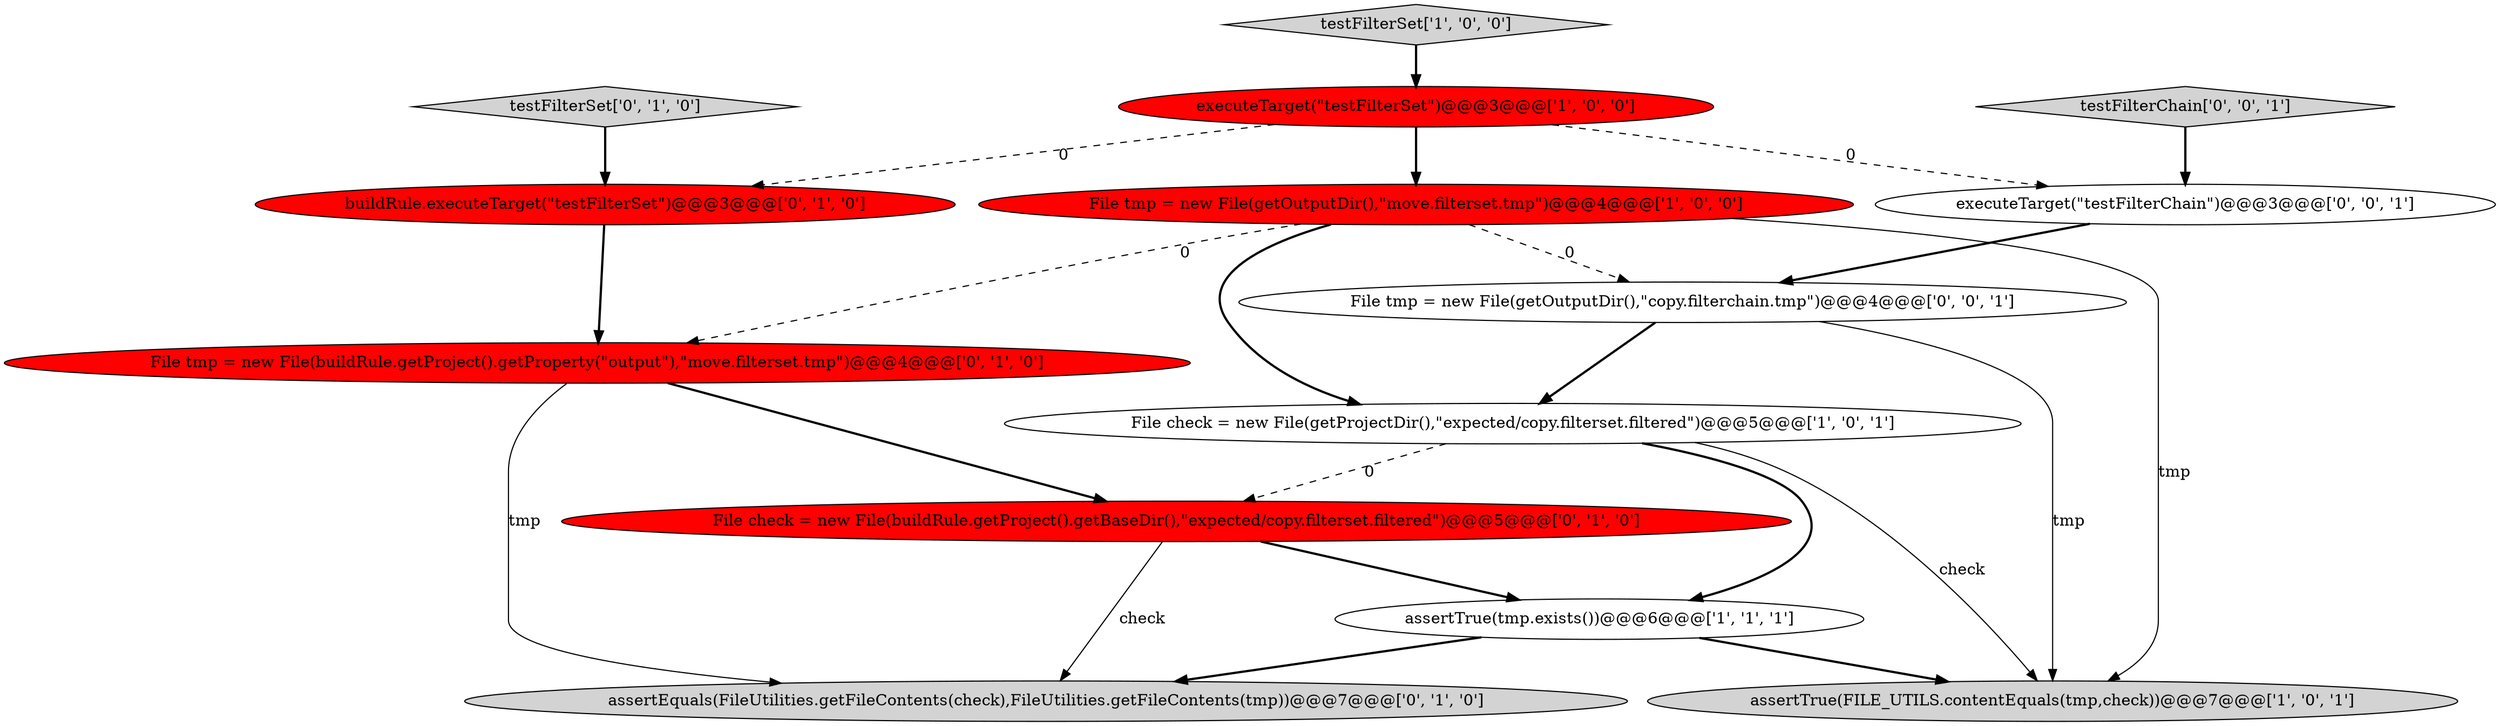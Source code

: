 digraph {
10 [style = filled, label = "File check = new File(buildRule.getProject().getBaseDir(),\"expected/copy.filterset.filtered\")@@@5@@@['0', '1', '0']", fillcolor = red, shape = ellipse image = "AAA1AAABBB2BBB"];
1 [style = filled, label = "assertTrue(tmp.exists())@@@6@@@['1', '1', '1']", fillcolor = white, shape = ellipse image = "AAA0AAABBB1BBB"];
7 [style = filled, label = "assertEquals(FileUtilities.getFileContents(check),FileUtilities.getFileContents(tmp))@@@7@@@['0', '1', '0']", fillcolor = lightgray, shape = ellipse image = "AAA0AAABBB2BBB"];
4 [style = filled, label = "File check = new File(getProjectDir(),\"expected/copy.filterset.filtered\")@@@5@@@['1', '0', '1']", fillcolor = white, shape = ellipse image = "AAA0AAABBB1BBB"];
9 [style = filled, label = "File tmp = new File(buildRule.getProject().getProperty(\"output\"),\"move.filterset.tmp\")@@@4@@@['0', '1', '0']", fillcolor = red, shape = ellipse image = "AAA1AAABBB2BBB"];
6 [style = filled, label = "testFilterSet['0', '1', '0']", fillcolor = lightgray, shape = diamond image = "AAA0AAABBB2BBB"];
8 [style = filled, label = "buildRule.executeTarget(\"testFilterSet\")@@@3@@@['0', '1', '0']", fillcolor = red, shape = ellipse image = "AAA1AAABBB2BBB"];
0 [style = filled, label = "testFilterSet['1', '0', '0']", fillcolor = lightgray, shape = diamond image = "AAA0AAABBB1BBB"];
13 [style = filled, label = "File tmp = new File(getOutputDir(),\"copy.filterchain.tmp\")@@@4@@@['0', '0', '1']", fillcolor = white, shape = ellipse image = "AAA0AAABBB3BBB"];
2 [style = filled, label = "executeTarget(\"testFilterSet\")@@@3@@@['1', '0', '0']", fillcolor = red, shape = ellipse image = "AAA1AAABBB1BBB"];
12 [style = filled, label = "executeTarget(\"testFilterChain\")@@@3@@@['0', '0', '1']", fillcolor = white, shape = ellipse image = "AAA0AAABBB3BBB"];
5 [style = filled, label = "assertTrue(FILE_UTILS.contentEquals(tmp,check))@@@7@@@['1', '0', '1']", fillcolor = lightgray, shape = ellipse image = "AAA0AAABBB1BBB"];
11 [style = filled, label = "testFilterChain['0', '0', '1']", fillcolor = lightgray, shape = diamond image = "AAA0AAABBB3BBB"];
3 [style = filled, label = "File tmp = new File(getOutputDir(),\"move.filterset.tmp\")@@@4@@@['1', '0', '0']", fillcolor = red, shape = ellipse image = "AAA1AAABBB1BBB"];
1->5 [style = bold, label=""];
9->7 [style = solid, label="tmp"];
2->3 [style = bold, label=""];
0->2 [style = bold, label=""];
11->12 [style = bold, label=""];
9->10 [style = bold, label=""];
3->13 [style = dashed, label="0"];
2->8 [style = dashed, label="0"];
3->4 [style = bold, label=""];
1->7 [style = bold, label=""];
12->13 [style = bold, label=""];
2->12 [style = dashed, label="0"];
3->5 [style = solid, label="tmp"];
3->9 [style = dashed, label="0"];
4->5 [style = solid, label="check"];
13->5 [style = solid, label="tmp"];
6->8 [style = bold, label=""];
8->9 [style = bold, label=""];
4->1 [style = bold, label=""];
10->7 [style = solid, label="check"];
4->10 [style = dashed, label="0"];
10->1 [style = bold, label=""];
13->4 [style = bold, label=""];
}
